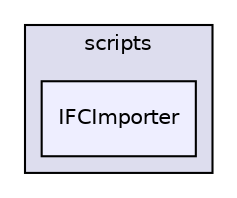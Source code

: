 digraph "assimp/assimp-3.1.1/scripts/IFCImporter" {
  compound=true
  node [ fontsize="10", fontname="Helvetica"];
  edge [ labelfontsize="10", labelfontname="Helvetica"];
  subgraph clusterdir_9bbdaa3c58090fb18f73c38e57027bce {
    graph [ bgcolor="#ddddee", pencolor="black", label="scripts" fontname="Helvetica", fontsize="10", URL="dir_9bbdaa3c58090fb18f73c38e57027bce.html"]
  dir_01c60160198ed014fba99617ab444638 [shape=box, label="IFCImporter", style="filled", fillcolor="#eeeeff", pencolor="black", URL="dir_01c60160198ed014fba99617ab444638.html"];
  }
}
